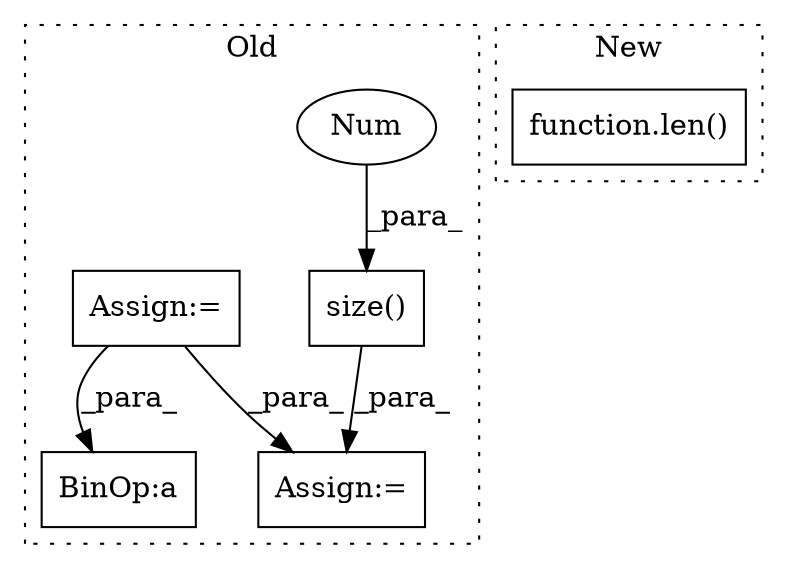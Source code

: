 digraph G {
subgraph cluster0 {
1 [label="size()" a="75" s="4175,4188" l="12,1" shape="box"];
3 [label="Num" a="76" s="4187" l="1" shape="ellipse"];
4 [label="Assign:=" a="68" s="4171" l="4" shape="box"];
5 [label="Assign:=" a="68" s="3775" l="3" shape="box"];
6 [label="BinOp:a" a="82" s="4270" l="3" shape="box"];
label = "Old";
style="dotted";
}
subgraph cluster1 {
2 [label="function.len()" a="75" s="4219,4241" l="4,1" shape="box"];
label = "New";
style="dotted";
}
1 -> 4 [label="_para_"];
3 -> 1 [label="_para_"];
5 -> 4 [label="_para_"];
5 -> 6 [label="_para_"];
}